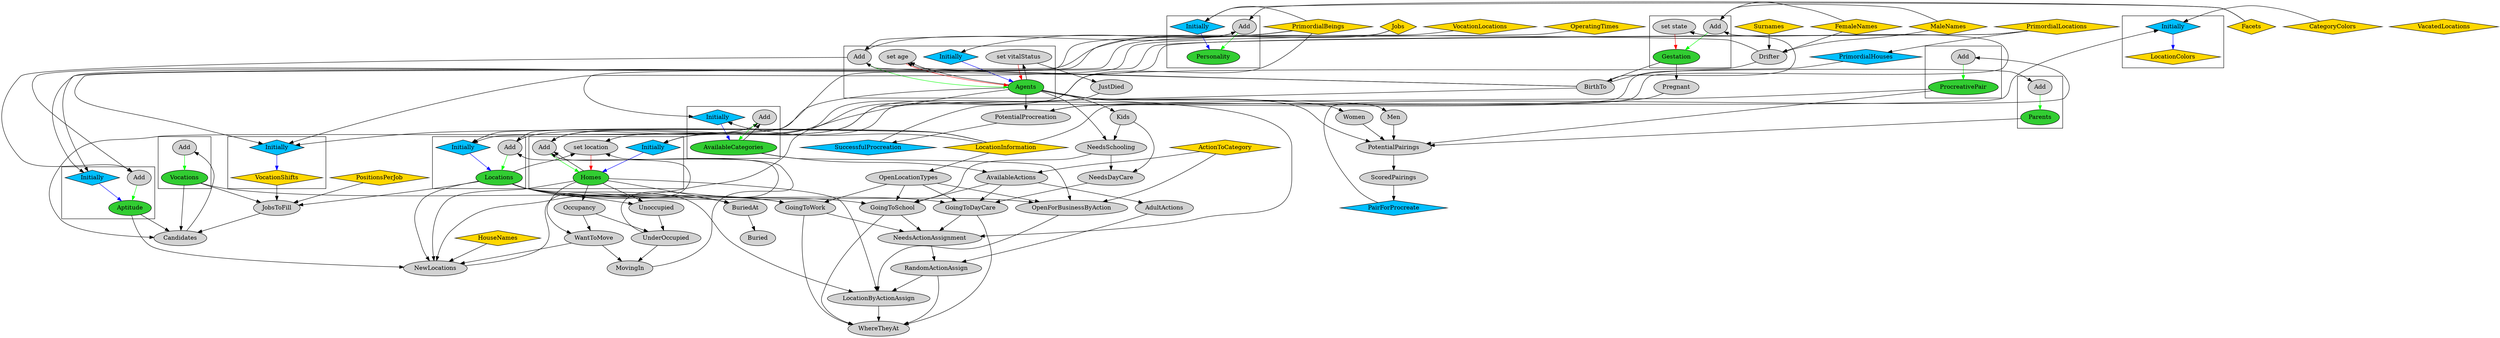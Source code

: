 digraph {
node [ style="filled"]
subgraph "cluster_VocationShifts"{
v11 [ label = "VocationShifts" fillcolor="gold" shape="diamond"];
v12 [ label = "Initially" fillcolor="deepskyblue" shape="diamond"];
}
subgraph "cluster_LocationColors"{
v16 [ label = "LocationColors" fillcolor="gold" shape="diamond"];
v17 [ label = "Initially" fillcolor="deepskyblue" shape="diamond"];
}
subgraph "cluster_Agents"{
v18 [ label = "Agents" fillcolor="limegreen"];
v19 [ label = "Add"];
v37 [ label = "Initially" fillcolor="deepskyblue" shape="diamond"];
v38 [ label = "set vitalStatus"];
v39 [ label = "set age"];
}
subgraph "cluster_Personality"{
v40 [ label = "Personality" fillcolor="limegreen"];
v41 [ label = "Add"];
v42 [ label = "Initially" fillcolor="deepskyblue" shape="diamond"];
}
subgraph "cluster_Aptitude"{
v43 [ label = "Aptitude" fillcolor="limegreen"];
v44 [ label = "Add"];
v45 [ label = "Initially" fillcolor="deepskyblue" shape="diamond"];
}
subgraph "cluster_ProcreativePair"{
v27 [ label = "ProcreativePair" fillcolor="limegreen"];
v28 [ label = "Add"];
}
subgraph "cluster_Gestation"{
v22 [ label = "Gestation" fillcolor="limegreen"];
v23 [ label = "Add"];
v36 [ label = "set state"];
}
subgraph "cluster_Parents"{
v34 [ label = "Parents" fillcolor="limegreen"];
v35 [ label = "Add"];
}
subgraph "cluster_Locations"{
v48 [ label = "Locations" fillcolor="limegreen"];
v49 [ label = "Add"];
v50 [ label = "Initially" fillcolor="deepskyblue" shape="diamond"];
}
subgraph "cluster_AvailableCategories"{
v62 [ label = "AvailableCategories" fillcolor="limegreen"];
v63 [ label = "Add"];
v64 [ label = "Initially" fillcolor="deepskyblue" shape="diamond"];
}
subgraph "cluster_Homes"{
v52 [ label = "Homes" fillcolor="limegreen"];
v53 [ label = "Add"];
v57 [ label = "Initially" fillcolor="deepskyblue" shape="diamond"];
v59 [ label = "set location"];
}
subgraph "cluster_Vocations"{
v68 [ label = "Vocations" fillcolor="limegreen"];
v69 [ label = "Add"];
}
v0 [ label = "FemaleNames" fillcolor="gold" shape="diamond"];
v1 [ label = "MaleNames" fillcolor="gold" shape="diamond"];
v2 [ label = "Surnames" fillcolor="gold" shape="diamond"];
v3 [ label = "HouseNames" fillcolor="gold" shape="diamond"];
v4 [ label = "Facets" fillcolor="gold" shape="diamond"];
v5 [ label = "Jobs" fillcolor="gold" shape="diamond"];
v6 [ label = "PrimordialBeings" fillcolor="gold" shape="diamond"];
v7 [ label = "PrimordialLocations" fillcolor="gold" shape="diamond"];
v8 [ label = "LocationInformation" fillcolor="gold" shape="diamond"];
v9 [ label = "VocationLocations" fillcolor="gold" shape="diamond"];
v10 [ label = "OperatingTimes" fillcolor="gold" shape="diamond"];
v13 [ label = "PositionsPerJob" fillcolor="gold" shape="diamond"];
v14 [ label = "ActionToCategory" fillcolor="gold" shape="diamond"];
v15 [ label = "CategoryColors" fillcolor="gold" shape="diamond"];
v20 [ label = "Drifter"];
v21 [ label = "BirthTo"];
v24 [ label = "SuccessfulProcreation" fillcolor="deepskyblue" shape="diamond"];
v25 [ label = "PotentialProcreation"];
v26 [ label = "Pregnant"];
v29 [ label = "PairForProcreate" fillcolor="deepskyblue" shape="diamond"];
v30 [ label = "ScoredPairings"];
v31 [ label = "PotentialPairings"];
v32 [ label = "Women"];
v33 [ label = "Men"];
v46 [ label = "JustDied"];
v47 [ label = "NewLocations"];
v51 [ label = "WantToMove"];
v54 [ label = "UnderOccupied"];
v55 [ label = "Occupancy"];
v56 [ label = "Unoccupied"];
v58 [ label = "PrimordialHouses" fillcolor="deepskyblue" shape="diamond"];
v60 [ label = "MovingIn"];
v61 [ label = "VacatedLocations" fillcolor="gold" shape="diamond"];
v65 [ label = "AvailableActions"];
v66 [ label = "BuriedAt"];
v67 [ label = "Buried"];
v70 [ label = "Candidates"];
v71 [ label = "JobsToFill"];
v72 [ label = "OpenLocationTypes"];
v73 [ label = "Kids"];
v74 [ label = "NeedsSchooling"];
v75 [ label = "NeedsDayCare"];
v76 [ label = "GoingToSchool"];
v77 [ label = "GoingToDayCare"];
v78 [ label = "GoingToWork"];
v79 [ label = "WhereTheyAt"];
v80 [ label = "RandomActionAssign"];
v81 [ label = "AdultActions"];
v82 [ label = "NeedsActionAssignment"];
v83 [ label = "LocationByActionAssign"];
v84 [ label = "OpenForBusinessByAction"];
v12 -> v11 [ color="blue" ]
v9 -> v12 [ constraint="false" ]
v8 -> v12 [ constraint="false" ]
v10 -> v12 [ constraint="false" ]
v17 -> v16 [ color="blue" ]
v8 -> v17 [ constraint="false" ]
v15 -> v17 [ constraint="false" ]
v19 -> v18 [ color="green" ]
v20 -> v19 [ constraint="false" ]
v2 -> v20
v1 -> v20
v0 -> v20
v21 -> v19 [ constraint="false" ]
v22 -> v21
v23 -> v22 [ color="green" ]
v24 -> v23 [ constraint="false" ]
v25 -> v24
v26 -> v25
v22 -> v26
v27 -> v25
v28 -> v27 [ color="green" ]
v29 -> v28 [ constraint="false" ]
v30 -> v29
v31 -> v30
v27 -> v31
v32 -> v31
v18 -> v32
v33 -> v31
v18 -> v33
v18 -> v31
v34 -> v31
v35 -> v34 [ color="green" ]
v21 -> v35 [ constraint="false" ]
v18 -> v25
v1 -> v23 [ constraint="false" ]
v0 -> v23 [ constraint="false" ]
v36 -> v22 [ color="red" ]
v21 -> v36 [ constraint="false" ]
v37 -> v18 [ color="blue" ]
v6 -> v37 [ constraint="false" ]
v38 -> v18 [ color="red" ]
v18 -> v38 [ constraint="false" ]
v39 -> v18 [ color="red" ]
v21 -> v39 [ constraint="false" ]
v18 -> v39 [ constraint="false" ]
v41 -> v40 [ color="green" ]
v19 -> v41 [ constraint="false" ]
v4 -> v41 [ constraint="false" ]
v42 -> v40 [ color="blue" ]
v6 -> v42 [ constraint="false" ]
v4 -> v42 [ constraint="false" ]
v44 -> v43 [ color="green" ]
v19 -> v44 [ constraint="false" ]
v5 -> v44 [ constraint="false" ]
v45 -> v43 [ color="blue" ]
v6 -> v45 [ constraint="false" ]
v5 -> v45 [ constraint="false" ]
v38 -> v46
v48 -> v47
v49 -> v48 [ color="green" ]
v47 -> v49 [ constraint="false" ]
v8 -> v49 [ constraint="false" ]
v50 -> v48 [ color="blue" ]
v7 -> v50 [ constraint="false" ]
v8 -> v50 [ constraint="false" ]
v3 -> v47
v51 -> v47
v52 -> v51
v53 -> v52 [ color="green" ]
v21 -> v53 [ constraint="false" ]
v52 -> v53 [ constraint="false" ]
v54 -> v53 [ constraint="false" ]
v55 -> v54
v52 -> v55
v56 -> v54
v52 -> v56
v48 -> v56
v20 -> v53 [ constraint="false" ]
v57 -> v52 [ color="blue" ]
v58 -> v57 [ constraint="false" ]
v7 -> v58
v6 -> v57 [ constraint="false" ]
v59 -> v52 [ color="red" ]
v46 -> v59 [ constraint="false" ]
v48 -> v59 [ constraint="false" ]
v60 -> v59 [ constraint="false" ]
v51 -> v60
v54 -> v60
v55 -> v51
v52 -> v47
v18 -> v47
v43 -> v47
v63 -> v62 [ color="green" ]
v49 -> v63 [ constraint="false" ]
v62 -> v63 [ constraint="false" ]
v64 -> v62 [ color="blue" ]
v8 -> v64 [ constraint="false" ]
v7 -> v64 [ constraint="false" ]
v14 -> v65
v62 -> v65
v48 -> v66
v52 -> v66
v66 -> v67
v69 -> v68 [ color="green" ]
v70 -> v69 [ constraint="false" ]
v71 -> v70
v48 -> v71
v11 -> v71
v13 -> v71
v68 -> v71
v68 -> v70
v18 -> v70
v43 -> v70
v8 -> v72
v18 -> v73
v73 -> v74
v18 -> v74
v74 -> v75
v73 -> v75
v65 -> v76
v72 -> v76
v48 -> v76
v74 -> v76
v65 -> v77
v72 -> v77
v48 -> v77
v75 -> v77
v72 -> v78
v48 -> v78
v68 -> v78
v76 -> v79
v77 -> v79
v78 -> v79
v80 -> v79
v81 -> v80
v65 -> v81
v82 -> v80
v78 -> v82
v77 -> v82
v76 -> v82
v18 -> v82
v83 -> v79
v80 -> v83
v52 -> v83
v84 -> v83
v14 -> v84
v62 -> v84
v72 -> v84
v48 -> v84
v48 -> v83
}
